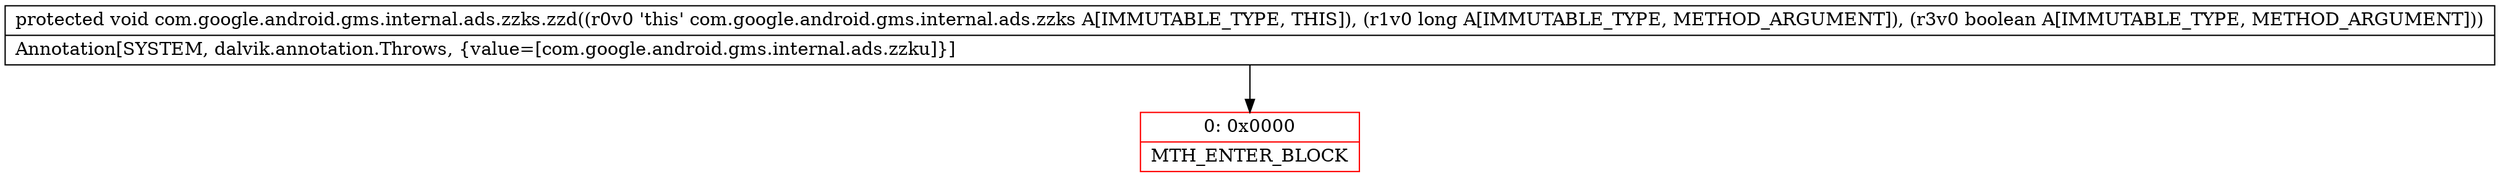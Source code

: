 digraph "CFG forcom.google.android.gms.internal.ads.zzks.zzd(JZ)V" {
subgraph cluster_Region_1930378232 {
label = "R(0)";
node [shape=record,color=blue];
}
Node_0 [shape=record,color=red,label="{0\:\ 0x0000|MTH_ENTER_BLOCK\l}"];
MethodNode[shape=record,label="{protected void com.google.android.gms.internal.ads.zzks.zzd((r0v0 'this' com.google.android.gms.internal.ads.zzks A[IMMUTABLE_TYPE, THIS]), (r1v0 long A[IMMUTABLE_TYPE, METHOD_ARGUMENT]), (r3v0 boolean A[IMMUTABLE_TYPE, METHOD_ARGUMENT]))  | Annotation[SYSTEM, dalvik.annotation.Throws, \{value=[com.google.android.gms.internal.ads.zzku]\}]\l}"];
MethodNode -> Node_0;
}

